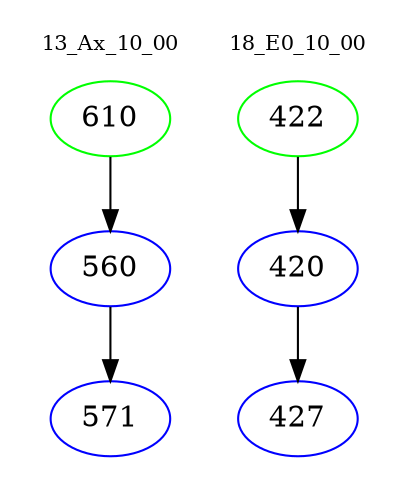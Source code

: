 digraph{
subgraph cluster_0 {
color = white
label = "13_Ax_10_00";
fontsize=10;
T0_610 [label="610", color="green"]
T0_610 -> T0_560 [color="black"]
T0_560 [label="560", color="blue"]
T0_560 -> T0_571 [color="black"]
T0_571 [label="571", color="blue"]
}
subgraph cluster_1 {
color = white
label = "18_E0_10_00";
fontsize=10;
T1_422 [label="422", color="green"]
T1_422 -> T1_420 [color="black"]
T1_420 [label="420", color="blue"]
T1_420 -> T1_427 [color="black"]
T1_427 [label="427", color="blue"]
}
}
